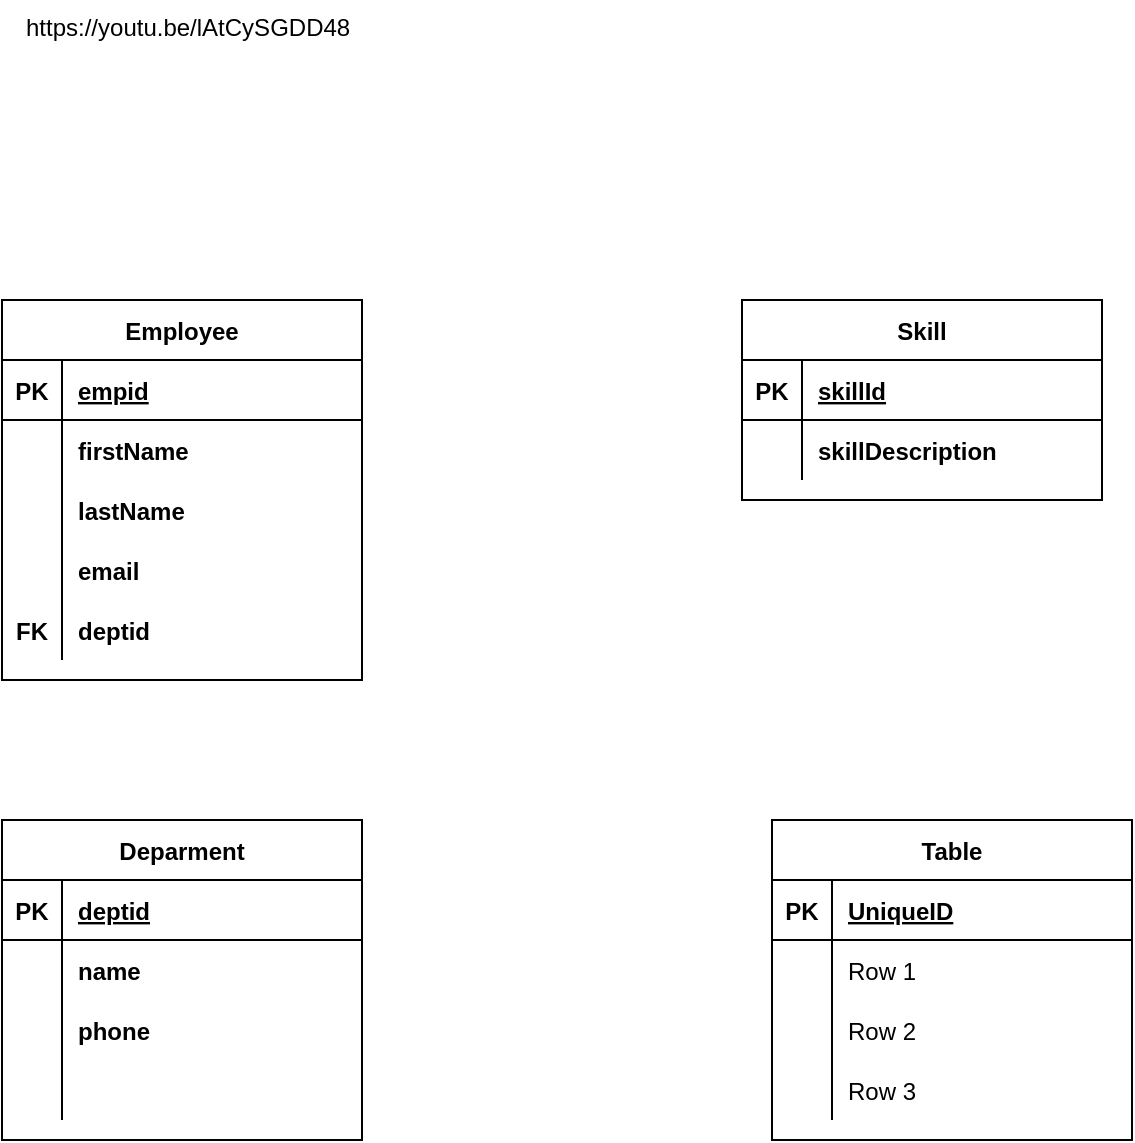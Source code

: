 <mxfile version="13.9.9" type="github">
  <diagram id="6a731a19-8d31-9384-78a2-239565b7b9f0" name="Page-1">
    <mxGraphModel dx="1022" dy="767" grid="1" gridSize="10" guides="1" tooltips="1" connect="1" arrows="1" fold="1" page="1" pageScale="1" pageWidth="1169" pageHeight="827" background="#ffffff" math="0" shadow="0">
      <root>
        <mxCell id="0" />
        <mxCell id="1" parent="0" />
        <mxCell id="wfhcFxgOFbOCd524HvgT-1542" value="Employee" style="shape=table;startSize=30;container=1;collapsible=1;childLayout=tableLayout;fixedRows=1;rowLines=0;fontStyle=1;align=center;resizeLast=1;" vertex="1" parent="1">
          <mxGeometry x="220" y="200" width="180" height="190" as="geometry" />
        </mxCell>
        <mxCell id="wfhcFxgOFbOCd524HvgT-1543" value="" style="shape=partialRectangle;collapsible=0;dropTarget=0;pointerEvents=0;fillColor=none;top=0;left=0;bottom=1;right=0;points=[[0,0.5],[1,0.5]];portConstraint=eastwest;" vertex="1" parent="wfhcFxgOFbOCd524HvgT-1542">
          <mxGeometry y="30" width="180" height="30" as="geometry" />
        </mxCell>
        <mxCell id="wfhcFxgOFbOCd524HvgT-1544" value="PK" style="shape=partialRectangle;connectable=0;fillColor=none;top=0;left=0;bottom=0;right=0;fontStyle=1;overflow=hidden;" vertex="1" parent="wfhcFxgOFbOCd524HvgT-1543">
          <mxGeometry width="30" height="30" as="geometry" />
        </mxCell>
        <mxCell id="wfhcFxgOFbOCd524HvgT-1545" value="empid" style="shape=partialRectangle;connectable=0;fillColor=none;top=0;left=0;bottom=0;right=0;align=left;spacingLeft=6;fontStyle=5;overflow=hidden;" vertex="1" parent="wfhcFxgOFbOCd524HvgT-1543">
          <mxGeometry x="30" width="150" height="30" as="geometry" />
        </mxCell>
        <mxCell id="wfhcFxgOFbOCd524HvgT-1546" value="" style="shape=partialRectangle;collapsible=0;dropTarget=0;pointerEvents=0;fillColor=none;top=0;left=0;bottom=0;right=0;points=[[0,0.5],[1,0.5]];portConstraint=eastwest;" vertex="1" parent="wfhcFxgOFbOCd524HvgT-1542">
          <mxGeometry y="60" width="180" height="30" as="geometry" />
        </mxCell>
        <mxCell id="wfhcFxgOFbOCd524HvgT-1547" value="" style="shape=partialRectangle;connectable=0;fillColor=none;top=0;left=0;bottom=0;right=0;editable=1;overflow=hidden;" vertex="1" parent="wfhcFxgOFbOCd524HvgT-1546">
          <mxGeometry width="30" height="30" as="geometry" />
        </mxCell>
        <mxCell id="wfhcFxgOFbOCd524HvgT-1548" value="firstName" style="shape=partialRectangle;connectable=0;fillColor=none;top=0;left=0;bottom=0;right=0;align=left;spacingLeft=6;overflow=hidden;fontStyle=1" vertex="1" parent="wfhcFxgOFbOCd524HvgT-1546">
          <mxGeometry x="30" width="150" height="30" as="geometry" />
        </mxCell>
        <mxCell id="wfhcFxgOFbOCd524HvgT-1549" value="" style="shape=partialRectangle;collapsible=0;dropTarget=0;pointerEvents=0;fillColor=none;top=0;left=0;bottom=0;right=0;points=[[0,0.5],[1,0.5]];portConstraint=eastwest;" vertex="1" parent="wfhcFxgOFbOCd524HvgT-1542">
          <mxGeometry y="90" width="180" height="30" as="geometry" />
        </mxCell>
        <mxCell id="wfhcFxgOFbOCd524HvgT-1550" value="" style="shape=partialRectangle;connectable=0;fillColor=none;top=0;left=0;bottom=0;right=0;editable=1;overflow=hidden;" vertex="1" parent="wfhcFxgOFbOCd524HvgT-1549">
          <mxGeometry width="30" height="30" as="geometry" />
        </mxCell>
        <mxCell id="wfhcFxgOFbOCd524HvgT-1551" value="lastName" style="shape=partialRectangle;connectable=0;fillColor=none;top=0;left=0;bottom=0;right=0;align=left;spacingLeft=6;overflow=hidden;fontStyle=1" vertex="1" parent="wfhcFxgOFbOCd524HvgT-1549">
          <mxGeometry x="30" width="150" height="30" as="geometry" />
        </mxCell>
        <mxCell id="wfhcFxgOFbOCd524HvgT-1552" value="" style="shape=partialRectangle;collapsible=0;dropTarget=0;pointerEvents=0;fillColor=none;top=0;left=0;bottom=0;right=0;points=[[0,0.5],[1,0.5]];portConstraint=eastwest;" vertex="1" parent="wfhcFxgOFbOCd524HvgT-1542">
          <mxGeometry y="120" width="180" height="30" as="geometry" />
        </mxCell>
        <mxCell id="wfhcFxgOFbOCd524HvgT-1553" value="" style="shape=partialRectangle;connectable=0;fillColor=none;top=0;left=0;bottom=0;right=0;editable=1;overflow=hidden;" vertex="1" parent="wfhcFxgOFbOCd524HvgT-1552">
          <mxGeometry width="30" height="30" as="geometry" />
        </mxCell>
        <mxCell id="wfhcFxgOFbOCd524HvgT-1554" value="email" style="shape=partialRectangle;connectable=0;fillColor=none;top=0;left=0;bottom=0;right=0;align=left;spacingLeft=6;overflow=hidden;fontStyle=1" vertex="1" parent="wfhcFxgOFbOCd524HvgT-1552">
          <mxGeometry x="30" width="150" height="30" as="geometry" />
        </mxCell>
        <mxCell id="wfhcFxgOFbOCd524HvgT-1601" value="" style="shape=partialRectangle;collapsible=0;dropTarget=0;pointerEvents=0;fillColor=none;top=0;left=0;bottom=0;right=0;points=[[0,0.5],[1,0.5]];portConstraint=eastwest;" vertex="1" parent="wfhcFxgOFbOCd524HvgT-1542">
          <mxGeometry y="150" width="180" height="30" as="geometry" />
        </mxCell>
        <mxCell id="wfhcFxgOFbOCd524HvgT-1602" value="FK" style="shape=partialRectangle;connectable=0;fillColor=none;top=0;left=0;bottom=0;right=0;editable=1;overflow=hidden;fontStyle=1" vertex="1" parent="wfhcFxgOFbOCd524HvgT-1601">
          <mxGeometry width="30" height="30" as="geometry" />
        </mxCell>
        <mxCell id="wfhcFxgOFbOCd524HvgT-1603" value="deptid" style="shape=partialRectangle;connectable=0;fillColor=none;top=0;left=0;bottom=0;right=0;align=left;spacingLeft=6;overflow=hidden;fontStyle=1" vertex="1" parent="wfhcFxgOFbOCd524HvgT-1601">
          <mxGeometry x="30" width="150" height="30" as="geometry" />
        </mxCell>
        <mxCell id="wfhcFxgOFbOCd524HvgT-1555" value="Deparment" style="shape=table;startSize=30;container=1;collapsible=1;childLayout=tableLayout;fixedRows=1;rowLines=0;fontStyle=1;align=center;resizeLast=1;" vertex="1" parent="1">
          <mxGeometry x="220" y="460" width="180" height="160" as="geometry" />
        </mxCell>
        <mxCell id="wfhcFxgOFbOCd524HvgT-1556" value="" style="shape=partialRectangle;collapsible=0;dropTarget=0;pointerEvents=0;fillColor=none;top=0;left=0;bottom=1;right=0;points=[[0,0.5],[1,0.5]];portConstraint=eastwest;" vertex="1" parent="wfhcFxgOFbOCd524HvgT-1555">
          <mxGeometry y="30" width="180" height="30" as="geometry" />
        </mxCell>
        <mxCell id="wfhcFxgOFbOCd524HvgT-1557" value="PK" style="shape=partialRectangle;connectable=0;fillColor=none;top=0;left=0;bottom=0;right=0;fontStyle=1;overflow=hidden;" vertex="1" parent="wfhcFxgOFbOCd524HvgT-1556">
          <mxGeometry width="30" height="30" as="geometry" />
        </mxCell>
        <mxCell id="wfhcFxgOFbOCd524HvgT-1558" value="deptid" style="shape=partialRectangle;connectable=0;fillColor=none;top=0;left=0;bottom=0;right=0;align=left;spacingLeft=6;fontStyle=5;overflow=hidden;" vertex="1" parent="wfhcFxgOFbOCd524HvgT-1556">
          <mxGeometry x="30" width="150" height="30" as="geometry" />
        </mxCell>
        <mxCell id="wfhcFxgOFbOCd524HvgT-1559" value="" style="shape=partialRectangle;collapsible=0;dropTarget=0;pointerEvents=0;fillColor=none;top=0;left=0;bottom=0;right=0;points=[[0,0.5],[1,0.5]];portConstraint=eastwest;" vertex="1" parent="wfhcFxgOFbOCd524HvgT-1555">
          <mxGeometry y="60" width="180" height="30" as="geometry" />
        </mxCell>
        <mxCell id="wfhcFxgOFbOCd524HvgT-1560" value="" style="shape=partialRectangle;connectable=0;fillColor=none;top=0;left=0;bottom=0;right=0;editable=1;overflow=hidden;" vertex="1" parent="wfhcFxgOFbOCd524HvgT-1559">
          <mxGeometry width="30" height="30" as="geometry" />
        </mxCell>
        <mxCell id="wfhcFxgOFbOCd524HvgT-1561" value="name" style="shape=partialRectangle;connectable=0;fillColor=none;top=0;left=0;bottom=0;right=0;align=left;spacingLeft=6;overflow=hidden;fontStyle=1" vertex="1" parent="wfhcFxgOFbOCd524HvgT-1559">
          <mxGeometry x="30" width="150" height="30" as="geometry" />
        </mxCell>
        <mxCell id="wfhcFxgOFbOCd524HvgT-1562" value="" style="shape=partialRectangle;collapsible=0;dropTarget=0;pointerEvents=0;fillColor=none;top=0;left=0;bottom=0;right=0;points=[[0,0.5],[1,0.5]];portConstraint=eastwest;" vertex="1" parent="wfhcFxgOFbOCd524HvgT-1555">
          <mxGeometry y="90" width="180" height="30" as="geometry" />
        </mxCell>
        <mxCell id="wfhcFxgOFbOCd524HvgT-1563" value="" style="shape=partialRectangle;connectable=0;fillColor=none;top=0;left=0;bottom=0;right=0;editable=1;overflow=hidden;" vertex="1" parent="wfhcFxgOFbOCd524HvgT-1562">
          <mxGeometry width="30" height="30" as="geometry" />
        </mxCell>
        <mxCell id="wfhcFxgOFbOCd524HvgT-1564" value="phone" style="shape=partialRectangle;connectable=0;fillColor=none;top=0;left=0;bottom=0;right=0;align=left;spacingLeft=6;overflow=hidden;fontStyle=1" vertex="1" parent="wfhcFxgOFbOCd524HvgT-1562">
          <mxGeometry x="30" width="150" height="30" as="geometry" />
        </mxCell>
        <mxCell id="wfhcFxgOFbOCd524HvgT-1565" value="" style="shape=partialRectangle;collapsible=0;dropTarget=0;pointerEvents=0;fillColor=none;top=0;left=0;bottom=0;right=0;points=[[0,0.5],[1,0.5]];portConstraint=eastwest;" vertex="1" parent="wfhcFxgOFbOCd524HvgT-1555">
          <mxGeometry y="120" width="180" height="30" as="geometry" />
        </mxCell>
        <mxCell id="wfhcFxgOFbOCd524HvgT-1566" value="" style="shape=partialRectangle;connectable=0;fillColor=none;top=0;left=0;bottom=0;right=0;editable=1;overflow=hidden;" vertex="1" parent="wfhcFxgOFbOCd524HvgT-1565">
          <mxGeometry width="30" height="30" as="geometry" />
        </mxCell>
        <mxCell id="wfhcFxgOFbOCd524HvgT-1567" value="" style="shape=partialRectangle;connectable=0;fillColor=none;top=0;left=0;bottom=0;right=0;align=left;spacingLeft=6;overflow=hidden;" vertex="1" parent="wfhcFxgOFbOCd524HvgT-1565">
          <mxGeometry x="30" width="150" height="30" as="geometry" />
        </mxCell>
        <mxCell id="wfhcFxgOFbOCd524HvgT-1568" value="Skill" style="shape=table;startSize=30;container=1;collapsible=1;childLayout=tableLayout;fixedRows=1;rowLines=0;fontStyle=1;align=center;resizeLast=1;" vertex="1" parent="1">
          <mxGeometry x="590" y="200" width="180" height="100" as="geometry" />
        </mxCell>
        <mxCell id="wfhcFxgOFbOCd524HvgT-1569" value="" style="shape=partialRectangle;collapsible=0;dropTarget=0;pointerEvents=0;fillColor=none;top=0;left=0;bottom=1;right=0;points=[[0,0.5],[1,0.5]];portConstraint=eastwest;" vertex="1" parent="wfhcFxgOFbOCd524HvgT-1568">
          <mxGeometry y="30" width="180" height="30" as="geometry" />
        </mxCell>
        <mxCell id="wfhcFxgOFbOCd524HvgT-1570" value="PK" style="shape=partialRectangle;connectable=0;fillColor=none;top=0;left=0;bottom=0;right=0;fontStyle=1;overflow=hidden;" vertex="1" parent="wfhcFxgOFbOCd524HvgT-1569">
          <mxGeometry width="30" height="30" as="geometry" />
        </mxCell>
        <mxCell id="wfhcFxgOFbOCd524HvgT-1571" value="skillId" style="shape=partialRectangle;connectable=0;fillColor=none;top=0;left=0;bottom=0;right=0;align=left;spacingLeft=6;fontStyle=5;overflow=hidden;" vertex="1" parent="wfhcFxgOFbOCd524HvgT-1569">
          <mxGeometry x="30" width="150" height="30" as="geometry" />
        </mxCell>
        <mxCell id="wfhcFxgOFbOCd524HvgT-1572" value="" style="shape=partialRectangle;collapsible=0;dropTarget=0;pointerEvents=0;fillColor=none;top=0;left=0;bottom=0;right=0;points=[[0,0.5],[1,0.5]];portConstraint=eastwest;" vertex="1" parent="wfhcFxgOFbOCd524HvgT-1568">
          <mxGeometry y="60" width="180" height="30" as="geometry" />
        </mxCell>
        <mxCell id="wfhcFxgOFbOCd524HvgT-1573" value="" style="shape=partialRectangle;connectable=0;fillColor=none;top=0;left=0;bottom=0;right=0;editable=1;overflow=hidden;" vertex="1" parent="wfhcFxgOFbOCd524HvgT-1572">
          <mxGeometry width="30" height="30" as="geometry" />
        </mxCell>
        <mxCell id="wfhcFxgOFbOCd524HvgT-1574" value="skillDescription" style="shape=partialRectangle;connectable=0;fillColor=none;top=0;left=0;bottom=0;right=0;align=left;spacingLeft=6;overflow=hidden;fontStyle=1" vertex="1" parent="wfhcFxgOFbOCd524HvgT-1572">
          <mxGeometry x="30" width="150" height="30" as="geometry" />
        </mxCell>
        <mxCell id="wfhcFxgOFbOCd524HvgT-1581" value="Table" style="shape=table;startSize=30;container=1;collapsible=1;childLayout=tableLayout;fixedRows=1;rowLines=0;fontStyle=1;align=center;resizeLast=1;" vertex="1" parent="1">
          <mxGeometry x="605" y="460" width="180" height="160" as="geometry" />
        </mxCell>
        <mxCell id="wfhcFxgOFbOCd524HvgT-1582" value="" style="shape=partialRectangle;collapsible=0;dropTarget=0;pointerEvents=0;fillColor=none;top=0;left=0;bottom=1;right=0;points=[[0,0.5],[1,0.5]];portConstraint=eastwest;" vertex="1" parent="wfhcFxgOFbOCd524HvgT-1581">
          <mxGeometry y="30" width="180" height="30" as="geometry" />
        </mxCell>
        <mxCell id="wfhcFxgOFbOCd524HvgT-1583" value="PK" style="shape=partialRectangle;connectable=0;fillColor=none;top=0;left=0;bottom=0;right=0;fontStyle=1;overflow=hidden;" vertex="1" parent="wfhcFxgOFbOCd524HvgT-1582">
          <mxGeometry width="30" height="30" as="geometry" />
        </mxCell>
        <mxCell id="wfhcFxgOFbOCd524HvgT-1584" value="UniqueID" style="shape=partialRectangle;connectable=0;fillColor=none;top=0;left=0;bottom=0;right=0;align=left;spacingLeft=6;fontStyle=5;overflow=hidden;" vertex="1" parent="wfhcFxgOFbOCd524HvgT-1582">
          <mxGeometry x="30" width="150" height="30" as="geometry" />
        </mxCell>
        <mxCell id="wfhcFxgOFbOCd524HvgT-1585" value="" style="shape=partialRectangle;collapsible=0;dropTarget=0;pointerEvents=0;fillColor=none;top=0;left=0;bottom=0;right=0;points=[[0,0.5],[1,0.5]];portConstraint=eastwest;" vertex="1" parent="wfhcFxgOFbOCd524HvgT-1581">
          <mxGeometry y="60" width="180" height="30" as="geometry" />
        </mxCell>
        <mxCell id="wfhcFxgOFbOCd524HvgT-1586" value="" style="shape=partialRectangle;connectable=0;fillColor=none;top=0;left=0;bottom=0;right=0;editable=1;overflow=hidden;" vertex="1" parent="wfhcFxgOFbOCd524HvgT-1585">
          <mxGeometry width="30" height="30" as="geometry" />
        </mxCell>
        <mxCell id="wfhcFxgOFbOCd524HvgT-1587" value="Row 1" style="shape=partialRectangle;connectable=0;fillColor=none;top=0;left=0;bottom=0;right=0;align=left;spacingLeft=6;overflow=hidden;" vertex="1" parent="wfhcFxgOFbOCd524HvgT-1585">
          <mxGeometry x="30" width="150" height="30" as="geometry" />
        </mxCell>
        <mxCell id="wfhcFxgOFbOCd524HvgT-1588" value="" style="shape=partialRectangle;collapsible=0;dropTarget=0;pointerEvents=0;fillColor=none;top=0;left=0;bottom=0;right=0;points=[[0,0.5],[1,0.5]];portConstraint=eastwest;" vertex="1" parent="wfhcFxgOFbOCd524HvgT-1581">
          <mxGeometry y="90" width="180" height="30" as="geometry" />
        </mxCell>
        <mxCell id="wfhcFxgOFbOCd524HvgT-1589" value="" style="shape=partialRectangle;connectable=0;fillColor=none;top=0;left=0;bottom=0;right=0;editable=1;overflow=hidden;" vertex="1" parent="wfhcFxgOFbOCd524HvgT-1588">
          <mxGeometry width="30" height="30" as="geometry" />
        </mxCell>
        <mxCell id="wfhcFxgOFbOCd524HvgT-1590" value="Row 2" style="shape=partialRectangle;connectable=0;fillColor=none;top=0;left=0;bottom=0;right=0;align=left;spacingLeft=6;overflow=hidden;" vertex="1" parent="wfhcFxgOFbOCd524HvgT-1588">
          <mxGeometry x="30" width="150" height="30" as="geometry" />
        </mxCell>
        <mxCell id="wfhcFxgOFbOCd524HvgT-1591" value="" style="shape=partialRectangle;collapsible=0;dropTarget=0;pointerEvents=0;fillColor=none;top=0;left=0;bottom=0;right=0;points=[[0,0.5],[1,0.5]];portConstraint=eastwest;" vertex="1" parent="wfhcFxgOFbOCd524HvgT-1581">
          <mxGeometry y="120" width="180" height="30" as="geometry" />
        </mxCell>
        <mxCell id="wfhcFxgOFbOCd524HvgT-1592" value="" style="shape=partialRectangle;connectable=0;fillColor=none;top=0;left=0;bottom=0;right=0;editable=1;overflow=hidden;" vertex="1" parent="wfhcFxgOFbOCd524HvgT-1591">
          <mxGeometry width="30" height="30" as="geometry" />
        </mxCell>
        <mxCell id="wfhcFxgOFbOCd524HvgT-1593" value="Row 3" style="shape=partialRectangle;connectable=0;fillColor=none;top=0;left=0;bottom=0;right=0;align=left;spacingLeft=6;overflow=hidden;" vertex="1" parent="wfhcFxgOFbOCd524HvgT-1591">
          <mxGeometry x="30" width="150" height="30" as="geometry" />
        </mxCell>
        <UserObject label="https://youtu.be/lAtCySGDD48" link="https://youtu.be/lAtCySGDD48" id="wfhcFxgOFbOCd524HvgT-1600">
          <mxCell style="text;whiteSpace=wrap;html=1;" vertex="1" parent="1">
            <mxGeometry x="230" y="50" width="520" height="30" as="geometry" />
          </mxCell>
        </UserObject>
      </root>
    </mxGraphModel>
  </diagram>
</mxfile>
